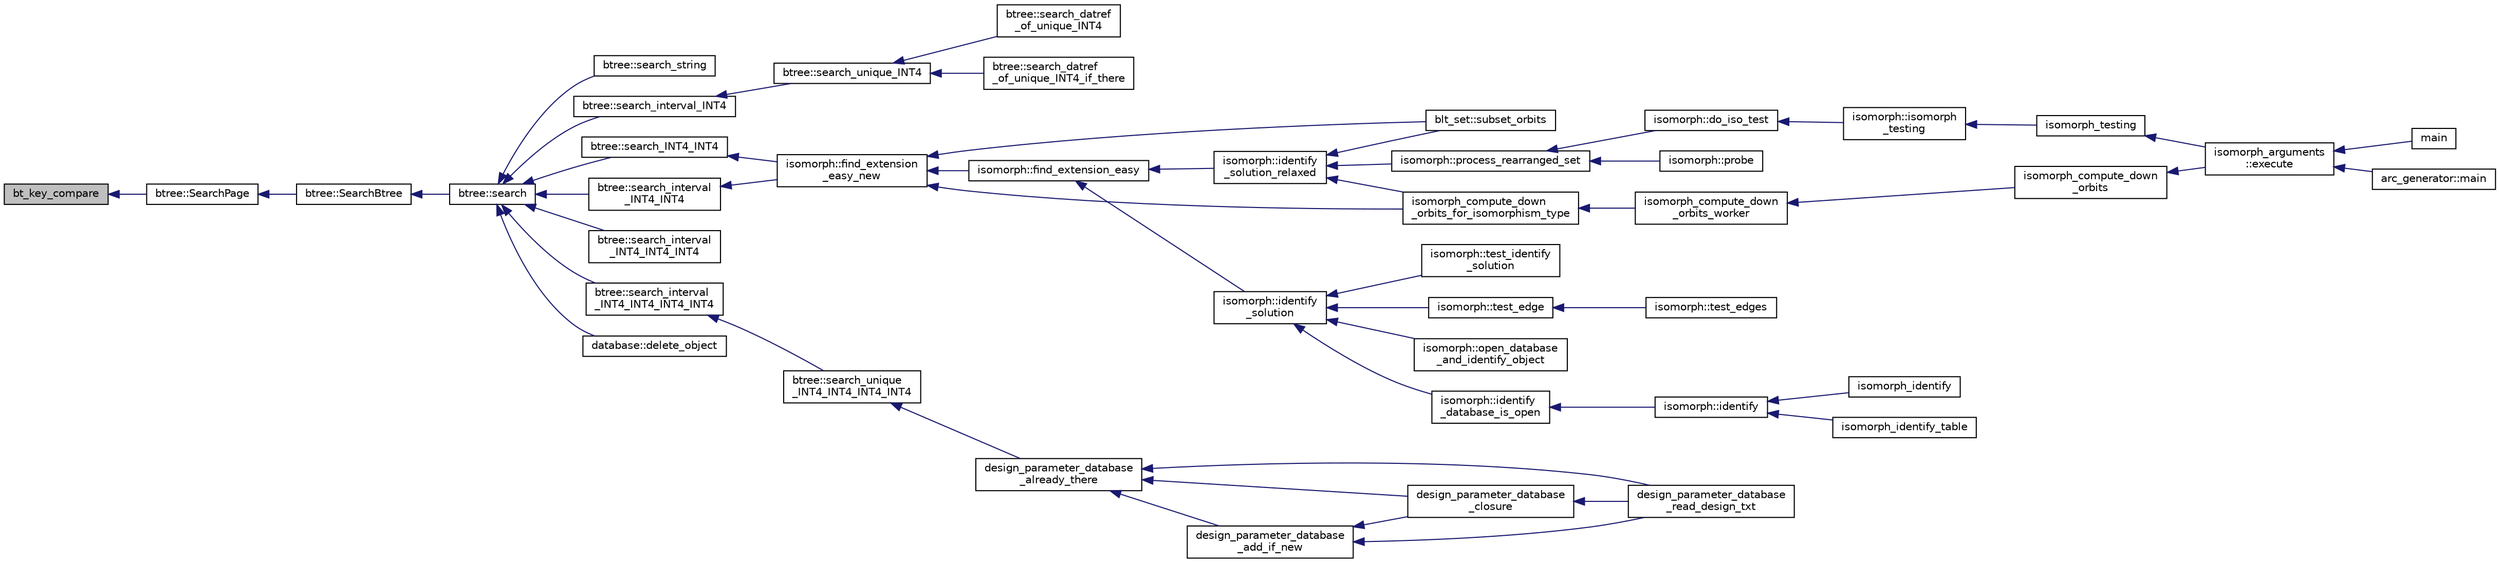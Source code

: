 digraph "bt_key_compare"
{
  edge [fontname="Helvetica",fontsize="10",labelfontname="Helvetica",labelfontsize="10"];
  node [fontname="Helvetica",fontsize="10",shape=record];
  rankdir="LR";
  Node9 [label="bt_key_compare",height=0.2,width=0.4,color="black", fillcolor="grey75", style="filled", fontcolor="black"];
  Node9 -> Node10 [dir="back",color="midnightblue",fontsize="10",style="solid",fontname="Helvetica"];
  Node10 [label="btree::SearchPage",height=0.2,width=0.4,color="black", fillcolor="white", style="filled",URL="$dd/db0/classbtree.html#a36608b9c27c8207ddb8f6b5f706ab439"];
  Node10 -> Node11 [dir="back",color="midnightblue",fontsize="10",style="solid",fontname="Helvetica"];
  Node11 [label="btree::SearchBtree",height=0.2,width=0.4,color="black", fillcolor="white", style="filled",URL="$dd/db0/classbtree.html#a6717768edf4de1aad4736c303bcedddd"];
  Node11 -> Node12 [dir="back",color="midnightblue",fontsize="10",style="solid",fontname="Helvetica"];
  Node12 [label="btree::search",height=0.2,width=0.4,color="black", fillcolor="white", style="filled",URL="$dd/db0/classbtree.html#a0aea262fd4da610b2276f7742fc999d5"];
  Node12 -> Node13 [dir="back",color="midnightblue",fontsize="10",style="solid",fontname="Helvetica"];
  Node13 [label="btree::search_string",height=0.2,width=0.4,color="black", fillcolor="white", style="filled",URL="$dd/db0/classbtree.html#a683397734819951c911ba7f5c35c8fac"];
  Node12 -> Node14 [dir="back",color="midnightblue",fontsize="10",style="solid",fontname="Helvetica"];
  Node14 [label="btree::search_interval_INT4",height=0.2,width=0.4,color="black", fillcolor="white", style="filled",URL="$dd/db0/classbtree.html#a8a89cbed12d4ac832d89dcc16dc6dcf2"];
  Node14 -> Node15 [dir="back",color="midnightblue",fontsize="10",style="solid",fontname="Helvetica"];
  Node15 [label="btree::search_unique_INT4",height=0.2,width=0.4,color="black", fillcolor="white", style="filled",URL="$dd/db0/classbtree.html#addbd561c995e88b0f944cc39e4bf7215"];
  Node15 -> Node16 [dir="back",color="midnightblue",fontsize="10",style="solid",fontname="Helvetica"];
  Node16 [label="btree::search_datref\l_of_unique_INT4",height=0.2,width=0.4,color="black", fillcolor="white", style="filled",URL="$dd/db0/classbtree.html#a346c06a9e28986d1e28065fb935eee35"];
  Node15 -> Node17 [dir="back",color="midnightblue",fontsize="10",style="solid",fontname="Helvetica"];
  Node17 [label="btree::search_datref\l_of_unique_INT4_if_there",height=0.2,width=0.4,color="black", fillcolor="white", style="filled",URL="$dd/db0/classbtree.html#afceff3e8dd827e4d687e2a82bed46256"];
  Node12 -> Node18 [dir="back",color="midnightblue",fontsize="10",style="solid",fontname="Helvetica"];
  Node18 [label="btree::search_interval\l_INT4_INT4",height=0.2,width=0.4,color="black", fillcolor="white", style="filled",URL="$dd/db0/classbtree.html#a3bff689197882a625884b9625495c46f"];
  Node18 -> Node19 [dir="back",color="midnightblue",fontsize="10",style="solid",fontname="Helvetica"];
  Node19 [label="isomorph::find_extension\l_easy_new",height=0.2,width=0.4,color="black", fillcolor="white", style="filled",URL="$d3/d5f/classisomorph.html#a239dde6a8264198fc3f6fb2e15cd882d"];
  Node19 -> Node20 [dir="back",color="midnightblue",fontsize="10",style="solid",fontname="Helvetica"];
  Node20 [label="blt_set::subset_orbits",height=0.2,width=0.4,color="black", fillcolor="white", style="filled",URL="$d1/d3d/classblt__set.html#af8f79fc4346244acfa0e2c2d23c36993"];
  Node19 -> Node21 [dir="back",color="midnightblue",fontsize="10",style="solid",fontname="Helvetica"];
  Node21 [label="isomorph::find_extension_easy",height=0.2,width=0.4,color="black", fillcolor="white", style="filled",URL="$d3/d5f/classisomorph.html#a2861ed73bff2090e2c2a97e263258134"];
  Node21 -> Node22 [dir="back",color="midnightblue",fontsize="10",style="solid",fontname="Helvetica"];
  Node22 [label="isomorph::identify\l_solution_relaxed",height=0.2,width=0.4,color="black", fillcolor="white", style="filled",URL="$d3/d5f/classisomorph.html#a8c36c61c16700d8e570f71f84a4aabc6"];
  Node22 -> Node20 [dir="back",color="midnightblue",fontsize="10",style="solid",fontname="Helvetica"];
  Node22 -> Node23 [dir="back",color="midnightblue",fontsize="10",style="solid",fontname="Helvetica"];
  Node23 [label="isomorph_compute_down\l_orbits_for_isomorphism_type",height=0.2,width=0.4,color="black", fillcolor="white", style="filled",URL="$d4/d7e/isomorph__global_8_c.html#a13519b3a5d3b5ceb26b4bec6736b0086"];
  Node23 -> Node24 [dir="back",color="midnightblue",fontsize="10",style="solid",fontname="Helvetica"];
  Node24 [label="isomorph_compute_down\l_orbits_worker",height=0.2,width=0.4,color="black", fillcolor="white", style="filled",URL="$d4/d7e/isomorph__global_8_c.html#a4edf4a833ce5638a3d58cfae1c702b37"];
  Node24 -> Node25 [dir="back",color="midnightblue",fontsize="10",style="solid",fontname="Helvetica"];
  Node25 [label="isomorph_compute_down\l_orbits",height=0.2,width=0.4,color="black", fillcolor="white", style="filled",URL="$d4/d7e/isomorph__global_8_c.html#a3613cea19158edd30958c4edecd97d53"];
  Node25 -> Node26 [dir="back",color="midnightblue",fontsize="10",style="solid",fontname="Helvetica"];
  Node26 [label="isomorph_arguments\l::execute",height=0.2,width=0.4,color="black", fillcolor="white", style="filled",URL="$d5/de4/classisomorph__arguments.html#aa85e472d14906abdd5672dc66027583e"];
  Node26 -> Node27 [dir="back",color="midnightblue",fontsize="10",style="solid",fontname="Helvetica"];
  Node27 [label="main",height=0.2,width=0.4,color="black", fillcolor="white", style="filled",URL="$d1/d5e/blt__main_8_c.html#a217dbf8b442f20279ea00b898af96f52"];
  Node26 -> Node28 [dir="back",color="midnightblue",fontsize="10",style="solid",fontname="Helvetica"];
  Node28 [label="arc_generator::main",height=0.2,width=0.4,color="black", fillcolor="white", style="filled",URL="$d4/d21/classarc__generator.html#ad80140b51b165dad1fe6ab232be7829a"];
  Node22 -> Node29 [dir="back",color="midnightblue",fontsize="10",style="solid",fontname="Helvetica"];
  Node29 [label="isomorph::process_rearranged_set",height=0.2,width=0.4,color="black", fillcolor="white", style="filled",URL="$d3/d5f/classisomorph.html#a7767fd5f1da6dfd7f93810be99ba4ab6"];
  Node29 -> Node30 [dir="back",color="midnightblue",fontsize="10",style="solid",fontname="Helvetica"];
  Node30 [label="isomorph::probe",height=0.2,width=0.4,color="black", fillcolor="white", style="filled",URL="$d3/d5f/classisomorph.html#a9cb6fed7b6ac639d886b117a1f454441"];
  Node29 -> Node31 [dir="back",color="midnightblue",fontsize="10",style="solid",fontname="Helvetica"];
  Node31 [label="isomorph::do_iso_test",height=0.2,width=0.4,color="black", fillcolor="white", style="filled",URL="$d3/d5f/classisomorph.html#a51fc3bf5cc3a99282a489b2df37ee24e"];
  Node31 -> Node32 [dir="back",color="midnightblue",fontsize="10",style="solid",fontname="Helvetica"];
  Node32 [label="isomorph::isomorph\l_testing",height=0.2,width=0.4,color="black", fillcolor="white", style="filled",URL="$d3/d5f/classisomorph.html#ad7945ec94ba0ba16953482edfaa4da6e"];
  Node32 -> Node33 [dir="back",color="midnightblue",fontsize="10",style="solid",fontname="Helvetica"];
  Node33 [label="isomorph_testing",height=0.2,width=0.4,color="black", fillcolor="white", style="filled",URL="$d4/d7e/isomorph__global_8_c.html#a5a73cbe9f89c4727f086482ee2d238f9"];
  Node33 -> Node26 [dir="back",color="midnightblue",fontsize="10",style="solid",fontname="Helvetica"];
  Node21 -> Node34 [dir="back",color="midnightblue",fontsize="10",style="solid",fontname="Helvetica"];
  Node34 [label="isomorph::identify\l_solution",height=0.2,width=0.4,color="black", fillcolor="white", style="filled",URL="$d3/d5f/classisomorph.html#abc63d2e561a6209e32c47d8486c9a67e"];
  Node34 -> Node35 [dir="back",color="midnightblue",fontsize="10",style="solid",fontname="Helvetica"];
  Node35 [label="isomorph::test_identify\l_solution",height=0.2,width=0.4,color="black", fillcolor="white", style="filled",URL="$d3/d5f/classisomorph.html#aa2c95f309e3283179e87bbbd83bfdc7d"];
  Node34 -> Node36 [dir="back",color="midnightblue",fontsize="10",style="solid",fontname="Helvetica"];
  Node36 [label="isomorph::test_edge",height=0.2,width=0.4,color="black", fillcolor="white", style="filled",URL="$d3/d5f/classisomorph.html#a591165fa287477b480f5b7081198ba46"];
  Node36 -> Node37 [dir="back",color="midnightblue",fontsize="10",style="solid",fontname="Helvetica"];
  Node37 [label="isomorph::test_edges",height=0.2,width=0.4,color="black", fillcolor="white", style="filled",URL="$d3/d5f/classisomorph.html#ad23507927d8f7698073475d12b2a85bc"];
  Node34 -> Node38 [dir="back",color="midnightblue",fontsize="10",style="solid",fontname="Helvetica"];
  Node38 [label="isomorph::open_database\l_and_identify_object",height=0.2,width=0.4,color="black", fillcolor="white", style="filled",URL="$d3/d5f/classisomorph.html#aa4e387f26f609fc9379d2e01f6cc27d0"];
  Node34 -> Node39 [dir="back",color="midnightblue",fontsize="10",style="solid",fontname="Helvetica"];
  Node39 [label="isomorph::identify\l_database_is_open",height=0.2,width=0.4,color="black", fillcolor="white", style="filled",URL="$d3/d5f/classisomorph.html#a4a5d04d07ac8c2a994fa174f156dea73"];
  Node39 -> Node40 [dir="back",color="midnightblue",fontsize="10",style="solid",fontname="Helvetica"];
  Node40 [label="isomorph::identify",height=0.2,width=0.4,color="black", fillcolor="white", style="filled",URL="$d3/d5f/classisomorph.html#a78ecf843b9f6ca1cfd666e222edd90ae"];
  Node40 -> Node41 [dir="back",color="midnightblue",fontsize="10",style="solid",fontname="Helvetica"];
  Node41 [label="isomorph_identify",height=0.2,width=0.4,color="black", fillcolor="white", style="filled",URL="$d4/d7e/isomorph__global_8_c.html#aa0fe57c73d5668eee10a6022ada7f6a3"];
  Node40 -> Node42 [dir="back",color="midnightblue",fontsize="10",style="solid",fontname="Helvetica"];
  Node42 [label="isomorph_identify_table",height=0.2,width=0.4,color="black", fillcolor="white", style="filled",URL="$d4/d7e/isomorph__global_8_c.html#a9fd19ea945561cf2a6bb5c72dd4b1cb2"];
  Node19 -> Node23 [dir="back",color="midnightblue",fontsize="10",style="solid",fontname="Helvetica"];
  Node12 -> Node43 [dir="back",color="midnightblue",fontsize="10",style="solid",fontname="Helvetica"];
  Node43 [label="btree::search_interval\l_INT4_INT4_INT4",height=0.2,width=0.4,color="black", fillcolor="white", style="filled",URL="$dd/db0/classbtree.html#a8d53c9c59ac02f36c4c25cc0079c8918"];
  Node12 -> Node44 [dir="back",color="midnightblue",fontsize="10",style="solid",fontname="Helvetica"];
  Node44 [label="btree::search_interval\l_INT4_INT4_INT4_INT4",height=0.2,width=0.4,color="black", fillcolor="white", style="filled",URL="$dd/db0/classbtree.html#a5a22b7f3ea6107cda032f669c00ad3d9"];
  Node44 -> Node45 [dir="back",color="midnightblue",fontsize="10",style="solid",fontname="Helvetica"];
  Node45 [label="btree::search_unique\l_INT4_INT4_INT4_INT4",height=0.2,width=0.4,color="black", fillcolor="white", style="filled",URL="$dd/db0/classbtree.html#a84ca9f7c7d10a5fbf123bf68081519e1"];
  Node45 -> Node46 [dir="back",color="midnightblue",fontsize="10",style="solid",fontname="Helvetica"];
  Node46 [label="design_parameter_database\l_already_there",height=0.2,width=0.4,color="black", fillcolor="white", style="filled",URL="$d9/d60/discreta_8h.html#a1a30451e84e5db071c2b0de9262b9753"];
  Node46 -> Node47 [dir="back",color="midnightblue",fontsize="10",style="solid",fontname="Helvetica"];
  Node47 [label="design_parameter_database\l_add_if_new",height=0.2,width=0.4,color="black", fillcolor="white", style="filled",URL="$d9/d60/discreta_8h.html#afab003d450b51bb6c988b57c3451f535"];
  Node47 -> Node48 [dir="back",color="midnightblue",fontsize="10",style="solid",fontname="Helvetica"];
  Node48 [label="design_parameter_database\l_closure",height=0.2,width=0.4,color="black", fillcolor="white", style="filled",URL="$d9/d60/discreta_8h.html#a311d21856b33e2872f1d686c191b0003"];
  Node48 -> Node49 [dir="back",color="midnightblue",fontsize="10",style="solid",fontname="Helvetica"];
  Node49 [label="design_parameter_database\l_read_design_txt",height=0.2,width=0.4,color="black", fillcolor="white", style="filled",URL="$d9/d60/discreta_8h.html#ac12f39c2d57b543c801c36d26f237ac7"];
  Node47 -> Node49 [dir="back",color="midnightblue",fontsize="10",style="solid",fontname="Helvetica"];
  Node46 -> Node48 [dir="back",color="midnightblue",fontsize="10",style="solid",fontname="Helvetica"];
  Node46 -> Node49 [dir="back",color="midnightblue",fontsize="10",style="solid",fontname="Helvetica"];
  Node12 -> Node50 [dir="back",color="midnightblue",fontsize="10",style="solid",fontname="Helvetica"];
  Node50 [label="btree::search_INT4_INT4",height=0.2,width=0.4,color="black", fillcolor="white", style="filled",URL="$dd/db0/classbtree.html#a8746bb2cda91692ba57e9a72dde59a23"];
  Node50 -> Node19 [dir="back",color="midnightblue",fontsize="10",style="solid",fontname="Helvetica"];
  Node12 -> Node51 [dir="back",color="midnightblue",fontsize="10",style="solid",fontname="Helvetica"];
  Node51 [label="database::delete_object",height=0.2,width=0.4,color="black", fillcolor="white", style="filled",URL="$db/d72/classdatabase.html#a69f061ffa820d1926718dafad5f5513c"];
}
